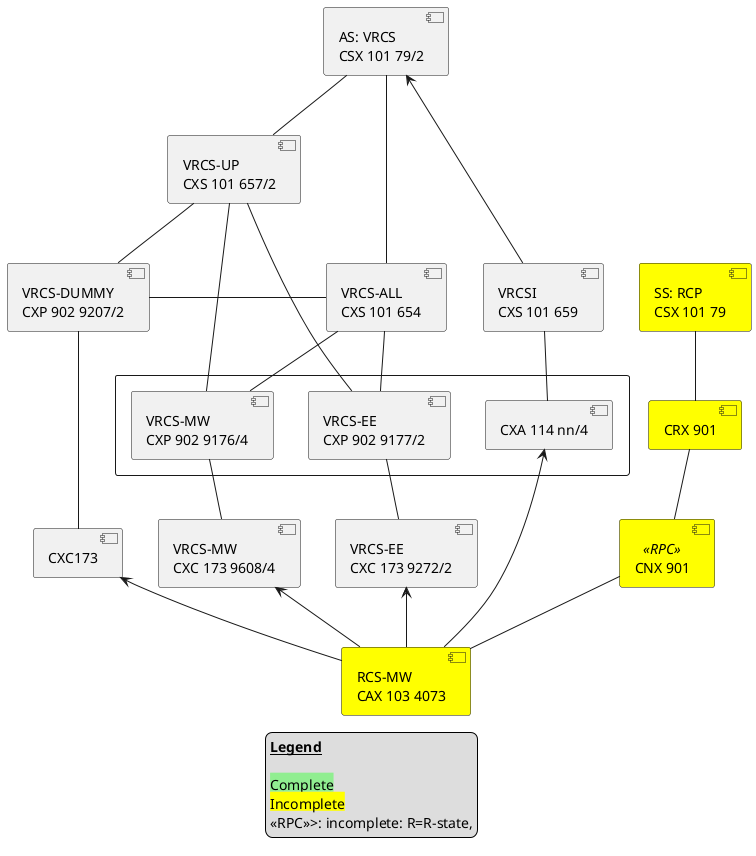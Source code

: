 @startuml

legend
__**Legend**__

<back:lightgreen>Complete</back>
<back:yellow>Incomplete</back>
<<RPC>>>: incomplete: R=R-state,
end legend


[RCS-MW\nCAX 103 4073] as RCSMW #Yellow

[CNX 901] <<RPC>> as CNX901     #Yellow
[CRX 901] as CRX901             #Yellow
[SS: RCP\nCSX 101 79] as SS     #Yellow

[CXC173] as CXC173
[VRCS-DUMMY\nCXP 902 9207/2] as DUMMYCXP
[VRCS-UP\nCXS 101 657/2] as DUMMYUP

[VRCS-EE\nCXC 173 9272/2] as EECXC
[VRCS-MW\nCXC 173 9608/4] as MWCXC

rectangle {
[VRCS-EE\nCXP 902 9177/2] as EECXP
[VRCS-MW\nCXP 902 9176/4] as MWCXP
[CXA 114 nn/4] as CXA114
}
[VRCSI\nCXS 101 659] as VRCSI

[VRCS-ALL\nCXS 101 654] as VRCSALL
[AS: VRCS\nCSX 101 79/2] as VRCSAS


RCSMW -up- CNX901
RCSMW -up-> CXC173
RCSMW -up-> EECXC
RCSMW -up-> MWCXC
RCSMW -up-> CXA114

CNX901 -up- CRX901

CRX901 -up- SS

CXC173 -up- DUMMYCXP

DUMMYCXP -up- DUMMYUP
DUMMYCXP -right- VRCSALL

DUMMYUP -up- VRCSAS

VRCSALL -up- VRCSAS

EECXC -up- EECXP

EECXP -up- DUMMYUP
EECXP -up- VRCSALL

MWCXC -up- MWCXP

MWCXP -up- DUMMYUP
MWCXP -up- VRCSALL

CXA114 -up- VRCSI

VRCSI -up-> VRCSAS

@enduml